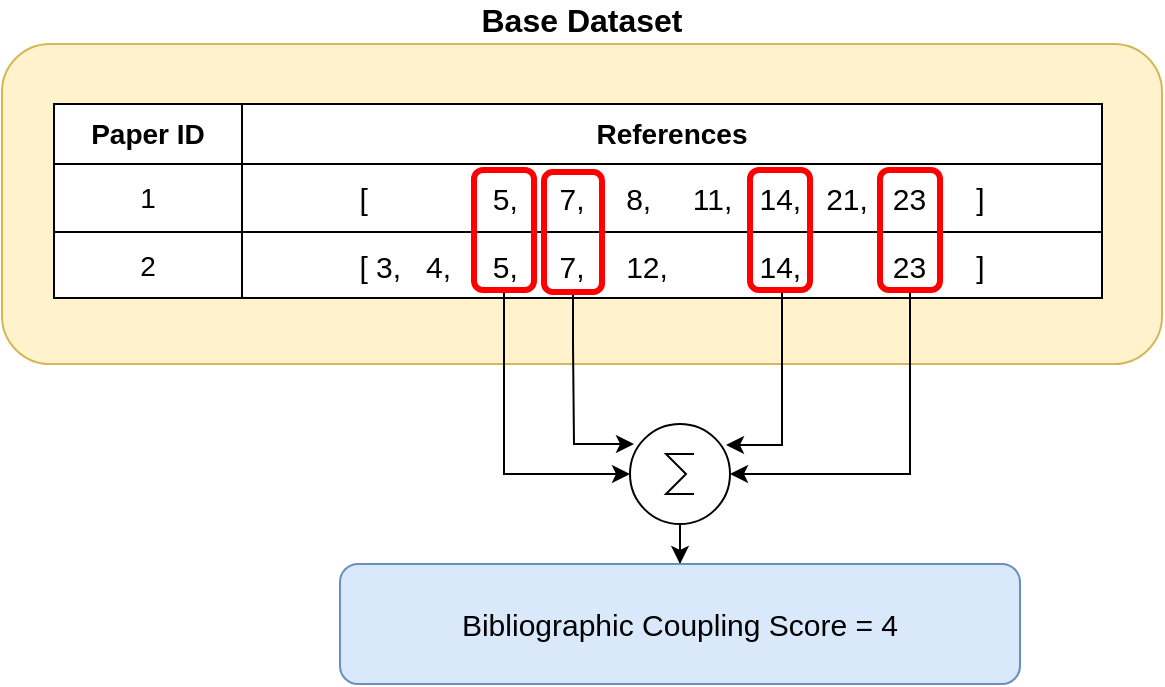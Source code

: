 <mxfile version="21.6.8" type="device">
  <diagram id="vQ2uq1DeuttMzRrt1ITL" name="Page-1">
    <mxGraphModel dx="123" dy="89" grid="1" gridSize="10" guides="1" tooltips="1" connect="1" arrows="1" fold="1" page="1" pageScale="1" pageWidth="827" pageHeight="1169" math="0" shadow="0">
      <root>
        <mxCell id="0" />
        <mxCell id="1" parent="0" />
        <mxCell id="2" value="&lt;b&gt;&lt;font style=&quot;font-size: 16px;&quot;&gt;Base Dataset&lt;/font&gt;&lt;/b&gt;" style="rounded=1;whiteSpace=wrap;html=1;labelPosition=center;verticalLabelPosition=top;align=center;verticalAlign=bottom;fillColor=#fff2cc;strokeColor=#d6b656;" parent="1" vertex="1">
          <mxGeometry x="124" y="60" width="580" height="160" as="geometry" />
        </mxCell>
        <mxCell id="74" value="" style="shape=table;startSize=0;container=1;collapsible=0;childLayout=tableLayout;" parent="1" vertex="1">
          <mxGeometry x="150" y="90" width="524" height="97" as="geometry" />
        </mxCell>
        <mxCell id="75" value="" style="shape=tableRow;horizontal=0;startSize=0;swimlaneHead=0;swimlaneBody=0;top=0;left=0;bottom=0;right=0;collapsible=0;dropTarget=0;fillColor=none;points=[[0,0.5],[1,0.5]];portConstraint=eastwest;" parent="74" vertex="1">
          <mxGeometry width="524" height="30" as="geometry" />
        </mxCell>
        <mxCell id="76" value="&lt;font style=&quot;font-size: 14px;&quot;&gt;&lt;b&gt;Paper ID&lt;/b&gt;&lt;/font&gt;" style="shape=partialRectangle;html=1;whiteSpace=wrap;connectable=0;overflow=hidden;fillColor=none;top=0;left=0;bottom=0;right=0;pointerEvents=1;" parent="75" vertex="1">
          <mxGeometry width="94" height="30" as="geometry">
            <mxRectangle width="94" height="30" as="alternateBounds" />
          </mxGeometry>
        </mxCell>
        <mxCell id="77" value="&lt;font style=&quot;font-size: 14px;&quot;&gt;&lt;b&gt;References&lt;/b&gt;&lt;/font&gt;" style="shape=partialRectangle;html=1;whiteSpace=wrap;connectable=0;overflow=hidden;fillColor=none;top=0;left=0;bottom=0;right=0;pointerEvents=1;" parent="75" vertex="1">
          <mxGeometry x="94" width="430" height="30" as="geometry">
            <mxRectangle width="430" height="30" as="alternateBounds" />
          </mxGeometry>
        </mxCell>
        <mxCell id="79" value="" style="shape=tableRow;horizontal=0;startSize=0;swimlaneHead=0;swimlaneBody=0;top=0;left=0;bottom=0;right=0;collapsible=0;dropTarget=0;fillColor=none;points=[[0,0.5],[1,0.5]];portConstraint=eastwest;" parent="74" vertex="1">
          <mxGeometry y="30" width="524" height="34" as="geometry" />
        </mxCell>
        <mxCell id="80" value="&lt;font style=&quot;font-size: 14px;&quot;&gt;1&lt;/font&gt;" style="shape=partialRectangle;html=1;whiteSpace=wrap;connectable=0;overflow=hidden;fillColor=none;top=0;left=0;bottom=0;right=0;pointerEvents=1;" parent="79" vertex="1">
          <mxGeometry width="94" height="34" as="geometry">
            <mxRectangle width="94" height="34" as="alternateBounds" />
          </mxGeometry>
        </mxCell>
        <mxCell id="81" value="&lt;font style=&quot;font-size: 15px;&quot;&gt;[ &lt;span style=&quot;white-space: pre;&quot;&gt;&#x9;&lt;/span&gt;&lt;span style=&quot;white-space: pre;&quot;&gt;&#x9;&lt;/span&gt;5, &lt;span style=&quot;white-space: pre;&quot;&gt;&#x9;&lt;/span&gt;7,&lt;span style=&quot;white-space: pre;&quot;&gt;&#x9;&lt;/span&gt;8,&lt;span style=&quot;white-space: pre;&quot;&gt;&#x9;&lt;/span&gt;11,&lt;span style=&quot;white-space: pre;&quot;&gt;&#x9;&lt;/span&gt;14,&lt;span style=&quot;white-space: pre;&quot;&gt;&#x9;&lt;/span&gt;21,&lt;span style=&quot;white-space: pre;&quot;&gt;&#x9;&lt;/span&gt;23&amp;nbsp; &amp;nbsp; &amp;nbsp; ]&lt;/font&gt;" style="shape=partialRectangle;html=1;whiteSpace=wrap;connectable=0;overflow=hidden;fillColor=none;top=0;left=0;bottom=0;right=0;pointerEvents=1;align=center;" parent="79" vertex="1">
          <mxGeometry x="94" width="430" height="34" as="geometry">
            <mxRectangle width="430" height="34" as="alternateBounds" />
          </mxGeometry>
        </mxCell>
        <mxCell id="83" value="" style="shape=tableRow;horizontal=0;startSize=0;swimlaneHead=0;swimlaneBody=0;top=0;left=0;bottom=0;right=0;collapsible=0;dropTarget=0;fillColor=none;points=[[0,0.5],[1,0.5]];portConstraint=eastwest;" parent="74" vertex="1">
          <mxGeometry y="64" width="524" height="33" as="geometry" />
        </mxCell>
        <mxCell id="85" value="&lt;font style=&quot;font-size: 14px;&quot;&gt;2&lt;/font&gt;" style="shape=partialRectangle;html=1;whiteSpace=wrap;connectable=0;overflow=hidden;fillColor=none;top=0;left=0;bottom=0;right=0;pointerEvents=1;" parent="83" vertex="1">
          <mxGeometry width="94" height="33" as="geometry">
            <mxRectangle width="94" height="33" as="alternateBounds" />
          </mxGeometry>
        </mxCell>
        <mxCell id="84" value="&lt;div style=&quot;&quot;&gt;&lt;span style=&quot;font-size: 15px; background-color: initial;&quot;&gt;[ 3,&amp;nbsp;&lt;span style=&quot;white-space: pre;&quot;&gt;&#x9;&lt;/span&gt;&lt;/span&gt;&lt;span style=&quot;font-size: 15px; background-color: initial;&quot;&gt;4, &lt;/span&gt;&lt;span style=&quot;font-size: 15px; background-color: initial; white-space: pre;&quot;&gt;&#x9;&lt;/span&gt;&lt;span style=&quot;font-size: 15px; background-color: initial;&quot;&gt;5, &lt;/span&gt;&lt;span style=&quot;font-size: 15px; background-color: initial; white-space: pre;&quot;&gt;&#x9;&lt;/span&gt;&lt;span style=&quot;font-size: 15px; background-color: initial;&quot;&gt;7, &lt;/span&gt;&lt;span style=&quot;font-size: 15px; background-color: initial; white-space: pre;&quot;&gt;&#x9;&lt;/span&gt;&lt;span style=&quot;font-size: 15px; background-color: initial;&quot;&gt;12,&lt;/span&gt;&lt;span style=&quot;font-size: 15px; background-color: initial; white-space: pre;&quot;&gt;&#x9;&lt;span style=&quot;white-space: pre;&quot;&gt;&#x9;&lt;/span&gt;&lt;/span&gt;&lt;span style=&quot;font-size: 15px; background-color: initial;&quot;&gt;14, &lt;/span&gt;&lt;span style=&quot;font-size: 15px; background-color: initial; white-space: pre;&quot;&gt;&#x9;&lt;/span&gt;&lt;span style=&quot;font-size: 15px; background-color: initial; white-space: pre;&quot;&gt;&#x9;&lt;/span&gt;&lt;span style=&quot;font-size: 15px; background-color: initial;&quot;&gt;23&amp;nbsp; &amp;nbsp; &amp;nbsp; ]&lt;/span&gt;&lt;/div&gt;" style="shape=partialRectangle;html=1;whiteSpace=wrap;connectable=0;overflow=hidden;fillColor=none;top=0;left=0;bottom=0;right=0;pointerEvents=1;align=center;" parent="83" vertex="1">
          <mxGeometry x="94" width="430" height="33" as="geometry">
            <mxRectangle width="430" height="33" as="alternateBounds" />
          </mxGeometry>
        </mxCell>
        <mxCell id="OhlyZbLOdI9Vh0nwIV7g-111" style="edgeStyle=orthogonalEdgeStyle;rounded=0;orthogonalLoop=1;jettySize=auto;html=1;entryX=0;entryY=0.5;entryDx=0;entryDy=0;entryPerimeter=0;" parent="1" source="OhlyZbLOdI9Vh0nwIV7g-104" target="OhlyZbLOdI9Vh0nwIV7g-108" edge="1">
          <mxGeometry relative="1" as="geometry">
            <Array as="points">
              <mxPoint x="375" y="275" />
            </Array>
          </mxGeometry>
        </mxCell>
        <mxCell id="OhlyZbLOdI9Vh0nwIV7g-104" value="" style="rounded=1;whiteSpace=wrap;html=1;fillColor=none;strokeColor=#FF0000;strokeWidth=3;" parent="1" vertex="1">
          <mxGeometry x="360" y="123" width="30" height="60" as="geometry" />
        </mxCell>
        <mxCell id="OhlyZbLOdI9Vh0nwIV7g-116" style="edgeStyle=orthogonalEdgeStyle;rounded=0;orthogonalLoop=1;jettySize=auto;html=1;entryX=0.96;entryY=0.21;entryDx=0;entryDy=0;entryPerimeter=0;" parent="1" source="OhlyZbLOdI9Vh0nwIV7g-105" target="OhlyZbLOdI9Vh0nwIV7g-108" edge="1">
          <mxGeometry relative="1" as="geometry">
            <Array as="points">
              <mxPoint x="514" y="261" />
            </Array>
          </mxGeometry>
        </mxCell>
        <mxCell id="OhlyZbLOdI9Vh0nwIV7g-105" value="" style="rounded=1;whiteSpace=wrap;html=1;fillColor=none;strokeColor=#FF0000;strokeWidth=3;" parent="1" vertex="1">
          <mxGeometry x="498" y="123" width="30" height="60" as="geometry" />
        </mxCell>
        <mxCell id="OhlyZbLOdI9Vh0nwIV7g-115" style="edgeStyle=orthogonalEdgeStyle;rounded=0;orthogonalLoop=1;jettySize=auto;html=1;entryX=1;entryY=0.5;entryDx=0;entryDy=0;entryPerimeter=0;" parent="1" source="OhlyZbLOdI9Vh0nwIV7g-106" target="OhlyZbLOdI9Vh0nwIV7g-108" edge="1">
          <mxGeometry relative="1" as="geometry">
            <Array as="points">
              <mxPoint x="578" y="275" />
            </Array>
          </mxGeometry>
        </mxCell>
        <mxCell id="OhlyZbLOdI9Vh0nwIV7g-106" value="" style="rounded=1;whiteSpace=wrap;html=1;fillColor=none;strokeColor=#FF0000;strokeWidth=3;" parent="1" vertex="1">
          <mxGeometry x="563" y="123" width="30" height="60" as="geometry" />
        </mxCell>
        <mxCell id="B0VUYyh1AAo1L6pw-Fbn-85" style="edgeStyle=orthogonalEdgeStyle;rounded=0;orthogonalLoop=1;jettySize=auto;html=1;exitX=0.5;exitY=1;exitDx=0;exitDy=0;entryX=0.04;entryY=0.2;entryDx=0;entryDy=0;entryPerimeter=0;" edge="1" parent="1" source="OhlyZbLOdI9Vh0nwIV7g-107" target="OhlyZbLOdI9Vh0nwIV7g-108">
          <mxGeometry relative="1" as="geometry">
            <mxPoint x="430" y="260" as="targetPoint" />
            <Array as="points">
              <mxPoint x="410" y="210" />
              <mxPoint x="410" y="210" />
              <mxPoint x="410" y="260" />
            </Array>
          </mxGeometry>
        </mxCell>
        <mxCell id="OhlyZbLOdI9Vh0nwIV7g-107" value="" style="rounded=1;whiteSpace=wrap;html=1;fillColor=none;strokeColor=#FF0000;strokeWidth=3;" parent="1" vertex="1">
          <mxGeometry x="395" y="124" width="29" height="60" as="geometry" />
        </mxCell>
        <mxCell id="OhlyZbLOdI9Vh0nwIV7g-110" value="" style="edgeStyle=orthogonalEdgeStyle;rounded=0;orthogonalLoop=1;jettySize=auto;html=1;" parent="1" source="OhlyZbLOdI9Vh0nwIV7g-108" target="OhlyZbLOdI9Vh0nwIV7g-109" edge="1">
          <mxGeometry relative="1" as="geometry" />
        </mxCell>
        <mxCell id="OhlyZbLOdI9Vh0nwIV7g-108" value="" style="verticalLabelPosition=bottom;shadow=0;dashed=0;align=center;html=1;verticalAlign=top;shape=mxgraph.electrical.abstract.sum;" parent="1" vertex="1">
          <mxGeometry x="438" y="250" width="50" height="50" as="geometry" />
        </mxCell>
        <mxCell id="OhlyZbLOdI9Vh0nwIV7g-109" value="&lt;font style=&quot;font-size: 15px;&quot;&gt;Bibliographic Coupling Score = 4&lt;/font&gt;" style="rounded=1;whiteSpace=wrap;html=1;fillColor=#dae8fc;strokeColor=#6c8ebf;" parent="1" vertex="1">
          <mxGeometry x="293" y="320" width="340" height="60" as="geometry" />
        </mxCell>
      </root>
    </mxGraphModel>
  </diagram>
</mxfile>

